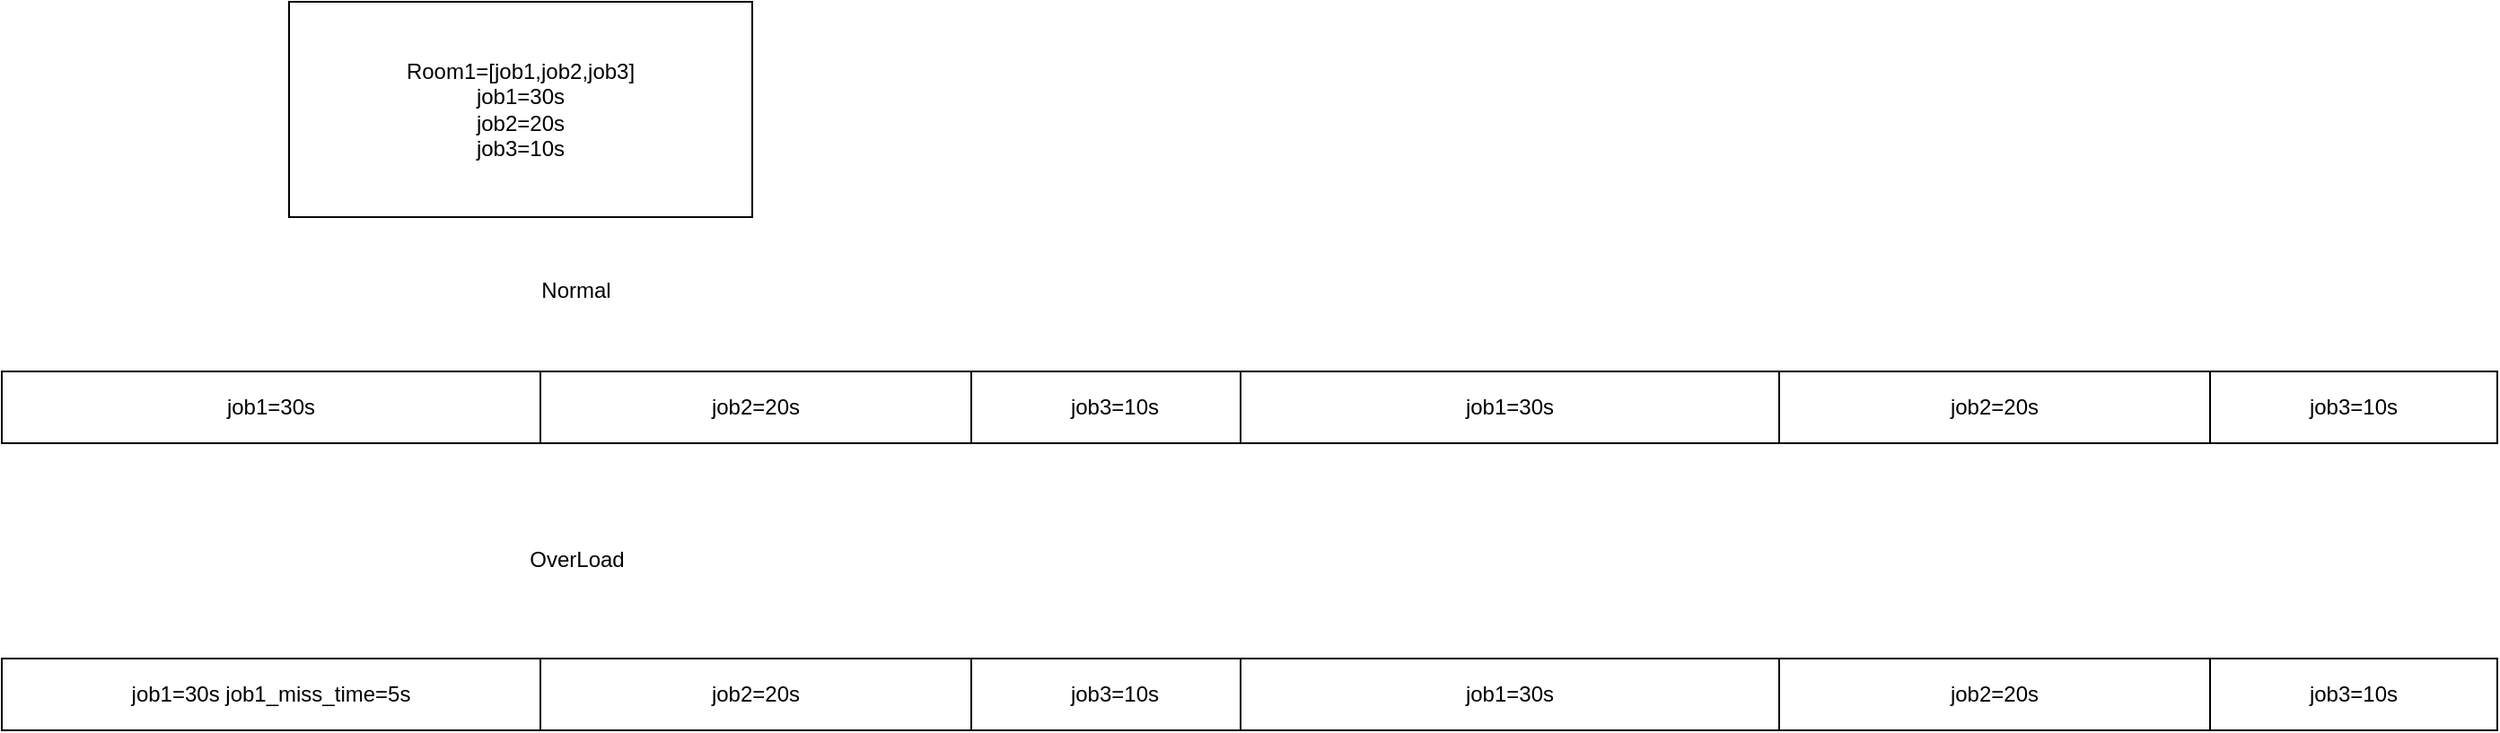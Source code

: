<mxfile version="20.5.1" type="github">
  <diagram id="RsbQqtbDM5Cp6RjnX3xr" name="Page-1">
    <mxGraphModel dx="1422" dy="1207" grid="1" gridSize="10" guides="1" tooltips="1" connect="1" arrows="1" fold="1" page="1" pageScale="1" pageWidth="583" pageHeight="413" math="0" shadow="0">
      <root>
        <mxCell id="0" />
        <mxCell id="1" parent="0" />
        <mxCell id="cNm6hTwsuUSb0vqnxcLP-4" value="Room1=[job1,job2,job3]&lt;br&gt;job1=30s&lt;br&gt;job2=20s&lt;br&gt;job3=10s" style="rounded=0;whiteSpace=wrap;html=1;" vertex="1" parent="1">
          <mxGeometry x="170" y="-326" width="258" height="120" as="geometry" />
        </mxCell>
        <mxCell id="cNm6hTwsuUSb0vqnxcLP-5" value="job1=30s" style="rounded=0;whiteSpace=wrap;html=1;" vertex="1" parent="1">
          <mxGeometry x="10" y="-120" width="300" height="40" as="geometry" />
        </mxCell>
        <mxCell id="cNm6hTwsuUSb0vqnxcLP-6" value="Normal" style="text;html=1;strokeColor=none;fillColor=none;align=center;verticalAlign=middle;whiteSpace=wrap;rounded=0;" vertex="1" parent="1">
          <mxGeometry x="300" y="-180" width="60" height="30" as="geometry" />
        </mxCell>
        <mxCell id="cNm6hTwsuUSb0vqnxcLP-7" value="job2=20s" style="rounded=0;whiteSpace=wrap;html=1;" vertex="1" parent="1">
          <mxGeometry x="310" y="-120" width="240" height="40" as="geometry" />
        </mxCell>
        <mxCell id="cNm6hTwsuUSb0vqnxcLP-9" value="job3=10s" style="rounded=0;whiteSpace=wrap;html=1;" vertex="1" parent="1">
          <mxGeometry x="550" y="-120" width="160" height="40" as="geometry" />
        </mxCell>
        <mxCell id="cNm6hTwsuUSb0vqnxcLP-10" value="job1=30s" style="rounded=0;whiteSpace=wrap;html=1;" vertex="1" parent="1">
          <mxGeometry x="700" y="-120" width="300" height="40" as="geometry" />
        </mxCell>
        <mxCell id="cNm6hTwsuUSb0vqnxcLP-11" value="job2=20s" style="rounded=0;whiteSpace=wrap;html=1;" vertex="1" parent="1">
          <mxGeometry x="1000" y="-120" width="240" height="40" as="geometry" />
        </mxCell>
        <mxCell id="cNm6hTwsuUSb0vqnxcLP-12" value="job3=10s" style="rounded=0;whiteSpace=wrap;html=1;" vertex="1" parent="1">
          <mxGeometry x="1240" y="-120" width="160" height="40" as="geometry" />
        </mxCell>
        <mxCell id="cNm6hTwsuUSb0vqnxcLP-13" value="OverLoad" style="text;html=1;align=center;verticalAlign=middle;resizable=0;points=[];autosize=1;strokeColor=none;fillColor=none;" vertex="1" parent="1">
          <mxGeometry x="290" y="-30" width="80" height="30" as="geometry" />
        </mxCell>
        <mxCell id="cNm6hTwsuUSb0vqnxcLP-14" value="job1=30s job1_miss_time=5s" style="rounded=0;whiteSpace=wrap;html=1;" vertex="1" parent="1">
          <mxGeometry x="10" y="40" width="300" height="40" as="geometry" />
        </mxCell>
        <mxCell id="cNm6hTwsuUSb0vqnxcLP-15" value="job2=20s" style="rounded=0;whiteSpace=wrap;html=1;" vertex="1" parent="1">
          <mxGeometry x="310" y="40" width="240" height="40" as="geometry" />
        </mxCell>
        <mxCell id="cNm6hTwsuUSb0vqnxcLP-16" value="job3=10s" style="rounded=0;whiteSpace=wrap;html=1;" vertex="1" parent="1">
          <mxGeometry x="550" y="40" width="160" height="40" as="geometry" />
        </mxCell>
        <mxCell id="cNm6hTwsuUSb0vqnxcLP-17" value="job1=30s" style="rounded=0;whiteSpace=wrap;html=1;" vertex="1" parent="1">
          <mxGeometry x="700" y="40" width="300" height="40" as="geometry" />
        </mxCell>
        <mxCell id="cNm6hTwsuUSb0vqnxcLP-18" value="job2=20s" style="rounded=0;whiteSpace=wrap;html=1;" vertex="1" parent="1">
          <mxGeometry x="1000" y="40" width="240" height="40" as="geometry" />
        </mxCell>
        <mxCell id="cNm6hTwsuUSb0vqnxcLP-19" value="job3=10s" style="rounded=0;whiteSpace=wrap;html=1;" vertex="1" parent="1">
          <mxGeometry x="1240" y="40" width="160" height="40" as="geometry" />
        </mxCell>
      </root>
    </mxGraphModel>
  </diagram>
</mxfile>
